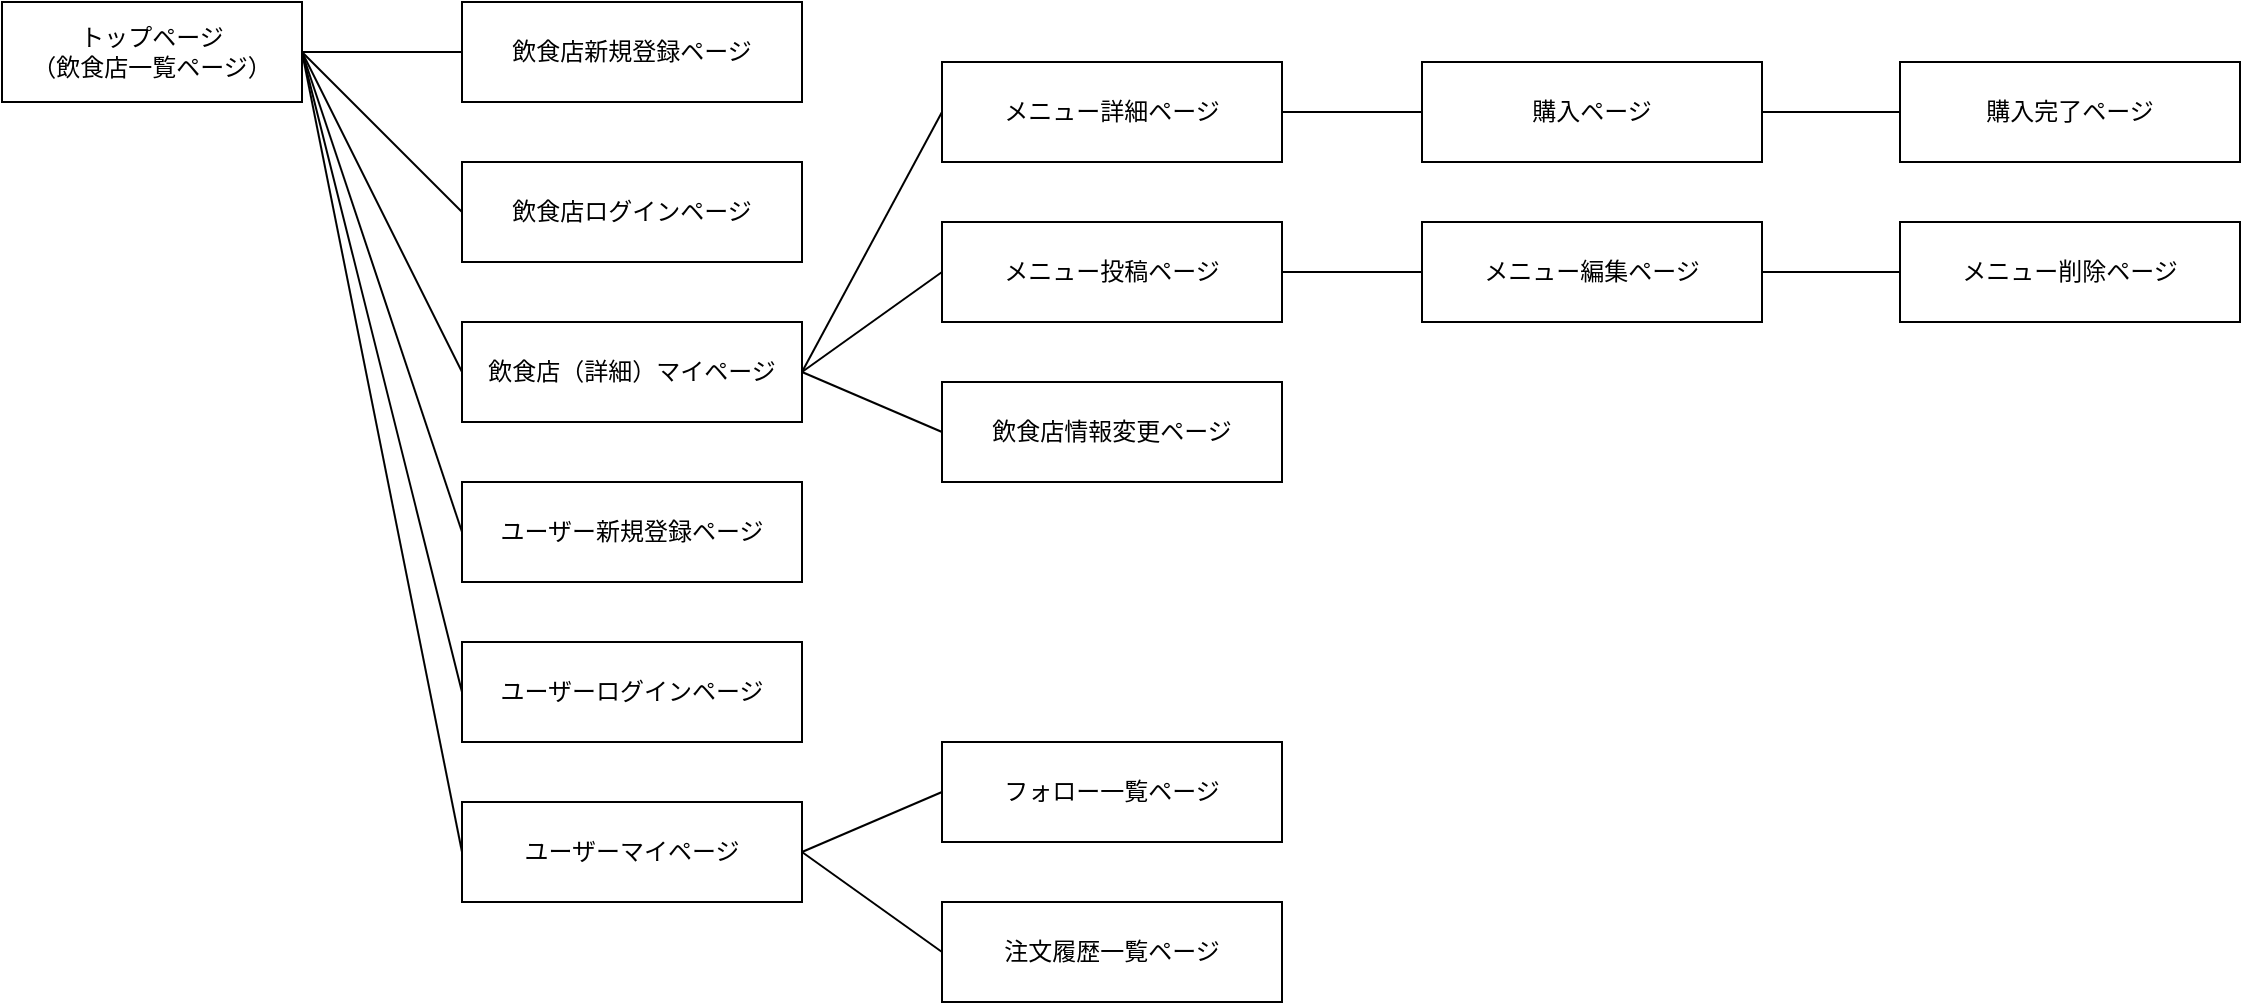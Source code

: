 <mxfile>
    <diagram id="ggMwWoNdvTD5jMibsRJB" name="ページ1">
        <mxGraphModel dx="1186" dy="589" grid="1" gridSize="10" guides="1" tooltips="1" connect="1" arrows="1" fold="1" page="1" pageScale="1" pageWidth="1169" pageHeight="827" math="0" shadow="0">
            <root>
                <mxCell id="0"/>
                <mxCell id="1" parent="0"/>
                <mxCell id="14" style="edgeStyle=none;html=1;exitX=1;exitY=0.5;exitDx=0;exitDy=0;entryX=0;entryY=0.5;entryDx=0;entryDy=0;endArrow=none;endFill=0;" edge="1" parent="1" source="2" target="3">
                    <mxGeometry relative="1" as="geometry">
                        <Array as="points">
                            <mxPoint x="230" y="65"/>
                        </Array>
                    </mxGeometry>
                </mxCell>
                <mxCell id="16" style="edgeStyle=none;html=1;exitX=1;exitY=0.5;exitDx=0;exitDy=0;entryX=0;entryY=0.5;entryDx=0;entryDy=0;endArrow=none;endFill=0;" edge="1" parent="1" source="2" target="4">
                    <mxGeometry relative="1" as="geometry"/>
                </mxCell>
                <mxCell id="17" style="edgeStyle=none;html=1;exitX=1;exitY=0.5;exitDx=0;exitDy=0;entryX=0;entryY=0.5;entryDx=0;entryDy=0;endArrow=none;endFill=0;" edge="1" parent="1" source="2" target="9">
                    <mxGeometry relative="1" as="geometry"/>
                </mxCell>
                <mxCell id="19" style="edgeStyle=none;html=1;exitX=1;exitY=0.5;exitDx=0;exitDy=0;entryX=0;entryY=0.5;entryDx=0;entryDy=0;startArrow=none;startFill=0;endArrow=none;endFill=0;" edge="1" parent="1" source="2" target="11">
                    <mxGeometry relative="1" as="geometry"/>
                </mxCell>
                <mxCell id="20" style="edgeStyle=none;html=1;exitX=1;exitY=0.5;exitDx=0;exitDy=0;entryX=0;entryY=0.5;entryDx=0;entryDy=0;endArrow=none;endFill=0;" edge="1" parent="1" source="2" target="18">
                    <mxGeometry relative="1" as="geometry"/>
                </mxCell>
                <mxCell id="22" style="edgeStyle=none;html=1;exitX=1;exitY=0.5;exitDx=0;exitDy=0;entryX=0;entryY=0.5;entryDx=0;entryDy=0;endArrow=none;endFill=0;" edge="1" parent="1" source="2" target="10">
                    <mxGeometry relative="1" as="geometry"/>
                </mxCell>
                <mxCell id="2" value="トップページ&lt;br&gt;（飲食店一覧ページ）" style="rounded=0;whiteSpace=wrap;html=1;" vertex="1" parent="1">
                    <mxGeometry x="40" y="40" width="150" height="50" as="geometry"/>
                </mxCell>
                <mxCell id="3" value="飲食店新規登録ページ" style="rounded=0;whiteSpace=wrap;html=1;" vertex="1" parent="1">
                    <mxGeometry x="270" y="40" width="170" height="50" as="geometry"/>
                </mxCell>
                <mxCell id="4" value="飲食店ログインページ" style="rounded=0;whiteSpace=wrap;html=1;" vertex="1" parent="1">
                    <mxGeometry x="270" y="120" width="170" height="50" as="geometry"/>
                </mxCell>
                <mxCell id="25" style="edgeStyle=none;html=1;exitX=1;exitY=0.5;exitDx=0;exitDy=0;entryX=0;entryY=0.5;entryDx=0;entryDy=0;endArrow=none;endFill=0;" edge="1" parent="1" source="9" target="24">
                    <mxGeometry relative="1" as="geometry"/>
                </mxCell>
                <mxCell id="26" style="edgeStyle=none;html=1;exitX=1;exitY=0.5;exitDx=0;exitDy=0;entryX=1;entryY=0.5;entryDx=0;entryDy=0;endArrow=none;endFill=0;" edge="1" parent="1" source="9" target="23">
                    <mxGeometry relative="1" as="geometry"/>
                </mxCell>
                <mxCell id="42" style="edgeStyle=none;html=1;exitX=1;exitY=0.5;exitDx=0;exitDy=0;entryX=1;entryY=0.5;entryDx=0;entryDy=0;startArrow=none;startFill=0;endArrow=none;endFill=0;" edge="1" parent="1" source="9" target="41">
                    <mxGeometry relative="1" as="geometry"/>
                </mxCell>
                <mxCell id="9" value="飲食店（詳細）マイページ" style="rounded=0;whiteSpace=wrap;html=1;" vertex="1" parent="1">
                    <mxGeometry x="270" y="200" width="170" height="50" as="geometry"/>
                </mxCell>
                <mxCell id="10" value="ユーザー新規登録ページ" style="rounded=0;whiteSpace=wrap;html=1;" vertex="1" parent="1">
                    <mxGeometry x="270" y="280" width="170" height="50" as="geometry"/>
                </mxCell>
                <mxCell id="11" value="ユーザーログインページ" style="rounded=0;whiteSpace=wrap;html=1;" vertex="1" parent="1">
                    <mxGeometry x="270" y="360" width="170" height="50" as="geometry"/>
                </mxCell>
                <mxCell id="44" style="edgeStyle=none;html=1;exitX=1;exitY=0.5;exitDx=0;exitDy=0;entryX=1;entryY=0.5;entryDx=0;entryDy=0;startArrow=none;startFill=0;endArrow=none;endFill=0;" edge="1" parent="1" source="18" target="43">
                    <mxGeometry relative="1" as="geometry"/>
                </mxCell>
                <mxCell id="46" style="edgeStyle=none;html=1;exitX=1;exitY=0.5;exitDx=0;exitDy=0;entryX=1;entryY=0.5;entryDx=0;entryDy=0;startArrow=none;startFill=0;endArrow=none;endFill=0;" edge="1" parent="1" source="18" target="45">
                    <mxGeometry relative="1" as="geometry"/>
                </mxCell>
                <mxCell id="18" value="ユーザーマイページ" style="rounded=0;whiteSpace=wrap;html=1;" vertex="1" parent="1">
                    <mxGeometry x="270" y="440" width="170" height="50" as="geometry"/>
                </mxCell>
                <mxCell id="38" style="edgeStyle=none;html=1;exitX=0;exitY=0.5;exitDx=0;exitDy=0;entryX=1;entryY=0.5;entryDx=0;entryDy=0;startArrow=none;startFill=0;endArrow=none;endFill=0;" edge="1" parent="1" source="23" target="36">
                    <mxGeometry relative="1" as="geometry"/>
                </mxCell>
                <mxCell id="23" value="メニュー投稿ページ" style="rounded=0;whiteSpace=wrap;html=1;direction=west;" vertex="1" parent="1">
                    <mxGeometry x="510" y="150" width="170" height="50" as="geometry"/>
                </mxCell>
                <mxCell id="31" style="edgeStyle=none;html=1;exitX=1;exitY=0.5;exitDx=0;exitDy=0;entryX=1;entryY=0.5;entryDx=0;entryDy=0;startArrow=none;startFill=0;endArrow=none;endFill=0;" edge="1" parent="1" source="24" target="29">
                    <mxGeometry relative="1" as="geometry"/>
                </mxCell>
                <mxCell id="24" value="メニュー詳細ページ" style="rounded=0;whiteSpace=wrap;html=1;" vertex="1" parent="1">
                    <mxGeometry x="510" y="70" width="170" height="50" as="geometry"/>
                </mxCell>
                <mxCell id="33" style="edgeStyle=none;html=1;exitX=0;exitY=0.5;exitDx=0;exitDy=0;entryX=1;entryY=0.5;entryDx=0;entryDy=0;startArrow=none;startFill=0;endArrow=none;endFill=0;" edge="1" parent="1" source="29" target="32">
                    <mxGeometry relative="1" as="geometry"/>
                </mxCell>
                <mxCell id="29" value="購入ページ" style="rounded=0;whiteSpace=wrap;html=1;direction=west;" vertex="1" parent="1">
                    <mxGeometry x="750" y="70" width="170" height="50" as="geometry"/>
                </mxCell>
                <mxCell id="32" value="購入完了ページ" style="rounded=0;whiteSpace=wrap;html=1;direction=west;" vertex="1" parent="1">
                    <mxGeometry x="989" y="70" width="170" height="50" as="geometry"/>
                </mxCell>
                <mxCell id="39" style="edgeStyle=none;html=1;exitX=0;exitY=0.5;exitDx=0;exitDy=0;entryX=1;entryY=0.5;entryDx=0;entryDy=0;startArrow=none;startFill=0;endArrow=none;endFill=0;" edge="1" parent="1" source="36" target="37">
                    <mxGeometry relative="1" as="geometry"/>
                </mxCell>
                <mxCell id="36" value="メニュー編集ページ" style="rounded=0;whiteSpace=wrap;html=1;direction=west;" vertex="1" parent="1">
                    <mxGeometry x="750" y="150" width="170" height="50" as="geometry"/>
                </mxCell>
                <mxCell id="37" value="メニュー削除ページ" style="rounded=0;whiteSpace=wrap;html=1;direction=west;" vertex="1" parent="1">
                    <mxGeometry x="989" y="150" width="170" height="50" as="geometry"/>
                </mxCell>
                <mxCell id="41" value="飲食店情報変更ページ" style="rounded=0;whiteSpace=wrap;html=1;direction=west;" vertex="1" parent="1">
                    <mxGeometry x="510" y="230" width="170" height="50" as="geometry"/>
                </mxCell>
                <mxCell id="43" value="フォロー一覧ページ" style="rounded=0;whiteSpace=wrap;html=1;direction=west;" vertex="1" parent="1">
                    <mxGeometry x="510" y="410" width="170" height="50" as="geometry"/>
                </mxCell>
                <mxCell id="45" value="注文履歴一覧ページ" style="rounded=0;whiteSpace=wrap;html=1;direction=west;" vertex="1" parent="1">
                    <mxGeometry x="510" y="490" width="170" height="50" as="geometry"/>
                </mxCell>
            </root>
        </mxGraphModel>
    </diagram>
</mxfile>